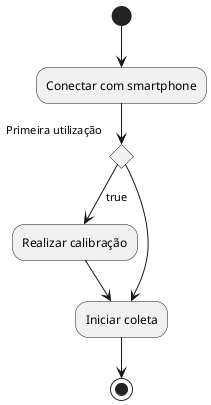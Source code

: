 @startuml
(*) --> "Conectar com smartphone"

if "Primeira utilização" then
-->[true] "Realizar calibração"
--> "Iniciar coleta"
else
  -->"Iniciar coleta"
Endif
--> (*)
@enduml
